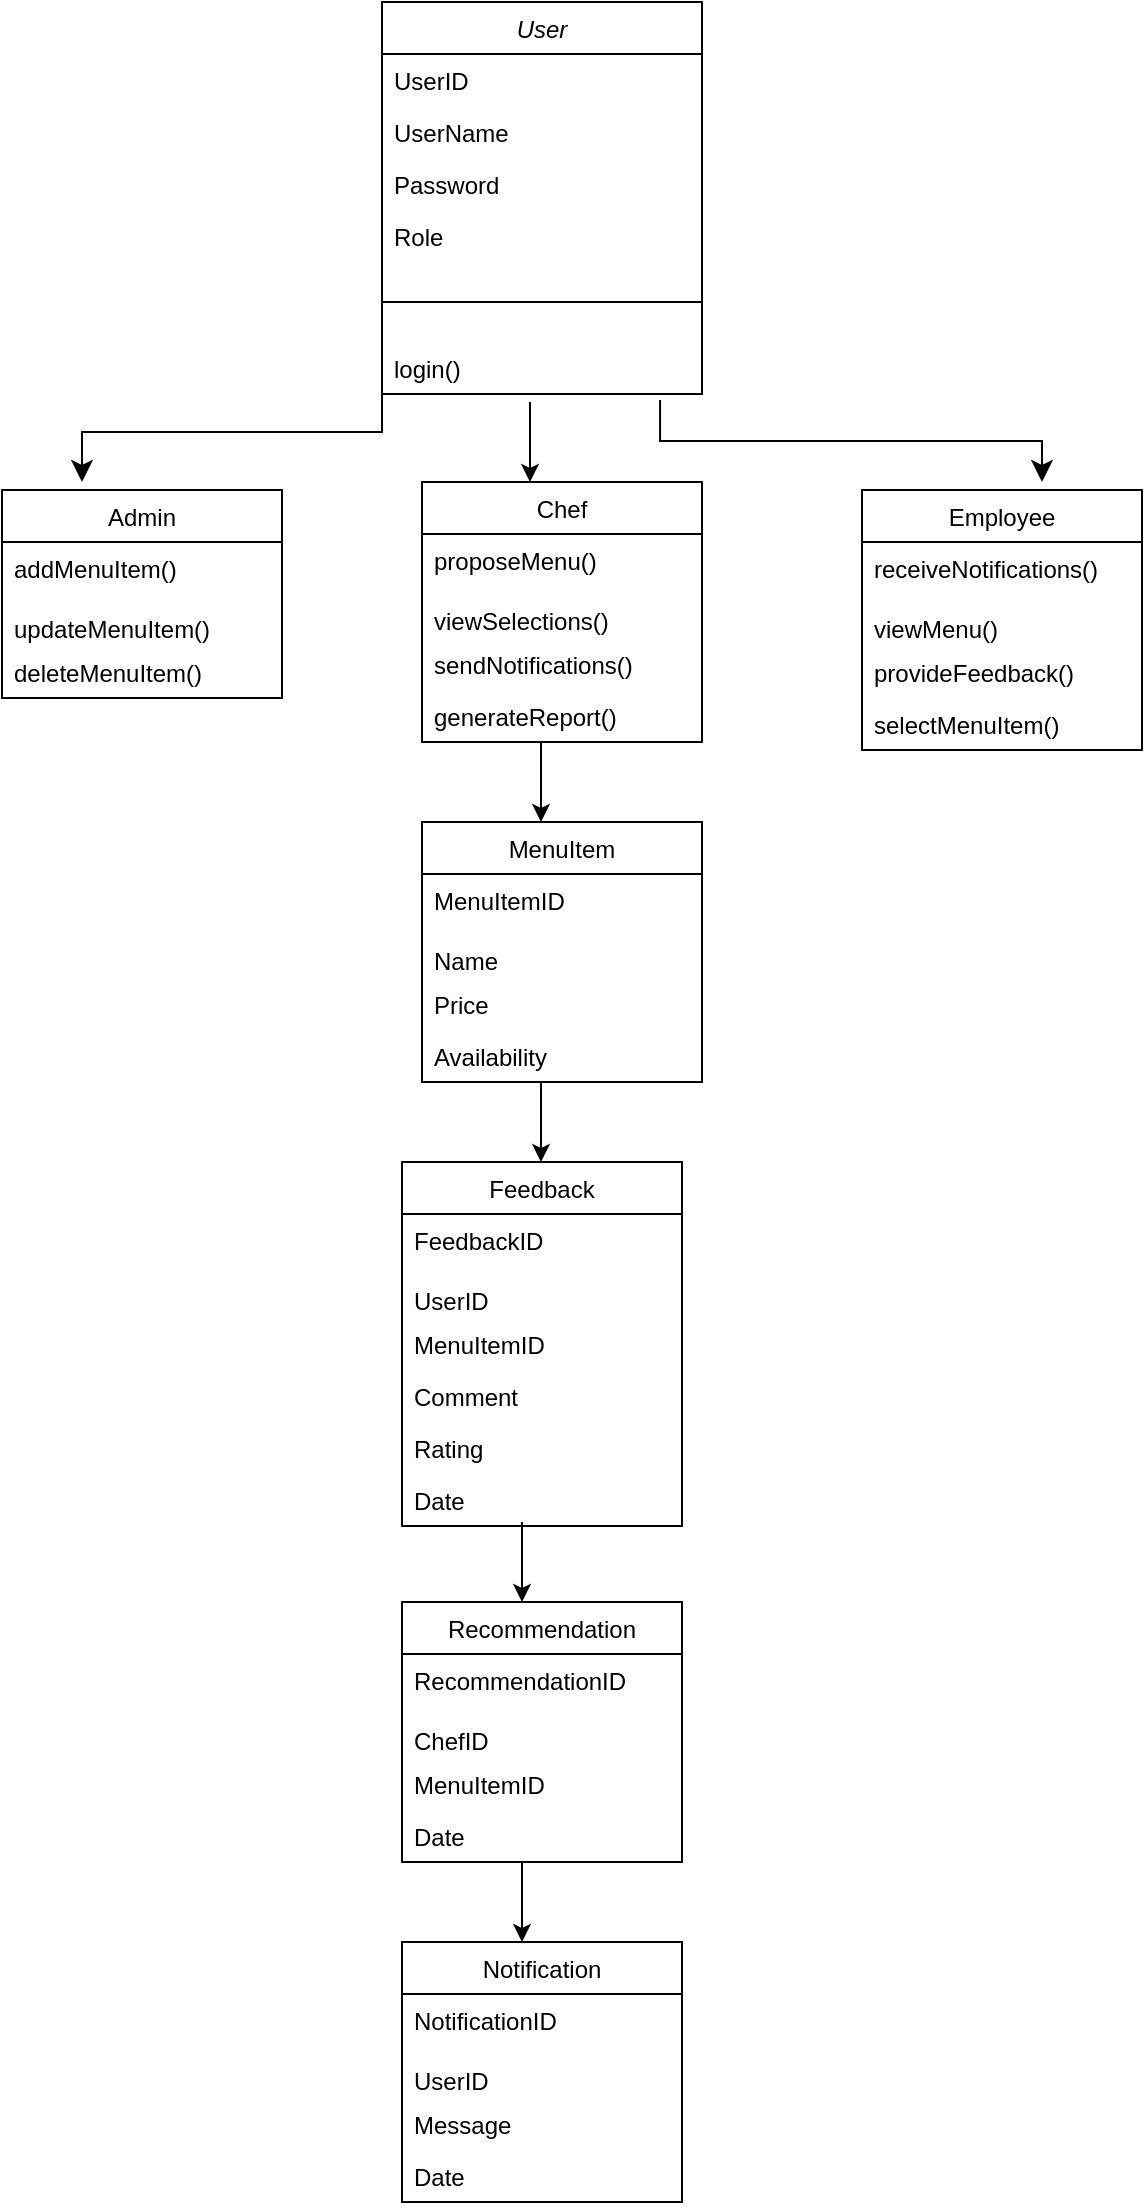 <mxfile version="24.4.10" type="device">
  <diagram id="C5RBs43oDa-KdzZeNtuy" name="Page-1">
    <mxGraphModel dx="1674" dy="738" grid="1" gridSize="10" guides="1" tooltips="1" connect="1" arrows="1" fold="1" page="1" pageScale="1" pageWidth="827" pageHeight="1169" math="0" shadow="0">
      <root>
        <mxCell id="WIyWlLk6GJQsqaUBKTNV-0" />
        <mxCell id="WIyWlLk6GJQsqaUBKTNV-1" parent="WIyWlLk6GJQsqaUBKTNV-0" />
        <mxCell id="zkfFHV4jXpPFQw0GAbJ--0" value="User" style="swimlane;fontStyle=2;align=center;verticalAlign=top;childLayout=stackLayout;horizontal=1;startSize=26;horizontalStack=0;resizeParent=1;resizeLast=0;collapsible=1;marginBottom=0;rounded=0;shadow=0;strokeWidth=1;" parent="WIyWlLk6GJQsqaUBKTNV-1" vertex="1">
          <mxGeometry x="220" y="120" width="160" height="196" as="geometry">
            <mxRectangle x="230" y="140" width="160" height="26" as="alternateBounds" />
          </mxGeometry>
        </mxCell>
        <mxCell id="zkfFHV4jXpPFQw0GAbJ--1" value="UserID   " style="text;align=left;verticalAlign=top;spacingLeft=4;spacingRight=4;overflow=hidden;rotatable=0;points=[[0,0.5],[1,0.5]];portConstraint=eastwest;" parent="zkfFHV4jXpPFQw0GAbJ--0" vertex="1">
          <mxGeometry y="26" width="160" height="26" as="geometry" />
        </mxCell>
        <mxCell id="zkfFHV4jXpPFQw0GAbJ--2" value="UserName " style="text;align=left;verticalAlign=top;spacingLeft=4;spacingRight=4;overflow=hidden;rotatable=0;points=[[0,0.5],[1,0.5]];portConstraint=eastwest;rounded=0;shadow=0;html=0;" parent="zkfFHV4jXpPFQw0GAbJ--0" vertex="1">
          <mxGeometry y="52" width="160" height="26" as="geometry" />
        </mxCell>
        <mxCell id="zkfFHV4jXpPFQw0GAbJ--3" value="Password " style="text;align=left;verticalAlign=top;spacingLeft=4;spacingRight=4;overflow=hidden;rotatable=0;points=[[0,0.5],[1,0.5]];portConstraint=eastwest;rounded=0;shadow=0;html=0;" parent="zkfFHV4jXpPFQw0GAbJ--0" vertex="1">
          <mxGeometry y="78" width="160" height="26" as="geometry" />
        </mxCell>
        <mxCell id="-7bR_Adfd9O4ZKHCyTKA-27" value="Role" style="text;align=left;verticalAlign=top;spacingLeft=4;spacingRight=4;overflow=hidden;rotatable=0;points=[[0,0.5],[1,0.5]];portConstraint=eastwest;rounded=0;shadow=0;html=0;" vertex="1" parent="zkfFHV4jXpPFQw0GAbJ--0">
          <mxGeometry y="104" width="160" height="26" as="geometry" />
        </mxCell>
        <mxCell id="zkfFHV4jXpPFQw0GAbJ--4" value="" style="line;html=1;strokeWidth=1;align=left;verticalAlign=middle;spacingTop=-1;spacingLeft=3;spacingRight=3;rotatable=0;labelPosition=right;points=[];portConstraint=eastwest;" parent="zkfFHV4jXpPFQw0GAbJ--0" vertex="1">
          <mxGeometry y="130" width="160" height="40" as="geometry" />
        </mxCell>
        <mxCell id="-7bR_Adfd9O4ZKHCyTKA-28" value="login()" style="text;align=left;verticalAlign=top;spacingLeft=4;spacingRight=4;overflow=hidden;rotatable=0;points=[[0,0.5],[1,0.5]];portConstraint=eastwest;rounded=0;shadow=0;html=0;" vertex="1" parent="zkfFHV4jXpPFQw0GAbJ--0">
          <mxGeometry y="170" width="160" height="26" as="geometry" />
        </mxCell>
        <mxCell id="-7bR_Adfd9O4ZKHCyTKA-3" value="" style="edgeStyle=elbowEdgeStyle;elbow=vertical;endArrow=classic;html=1;curved=0;rounded=0;endSize=8;startSize=8;" edge="1" parent="WIyWlLk6GJQsqaUBKTNV-1">
          <mxGeometry width="50" height="50" relative="1" as="geometry">
            <mxPoint x="220" y="310" as="sourcePoint" />
            <mxPoint x="70" y="360" as="targetPoint" />
          </mxGeometry>
        </mxCell>
        <mxCell id="-7bR_Adfd9O4ZKHCyTKA-4" value="" style="edgeStyle=elbowEdgeStyle;elbow=vertical;endArrow=classic;html=1;curved=0;rounded=0;endSize=8;startSize=8;exitX=0.869;exitY=1.115;exitDx=0;exitDy=0;exitPerimeter=0;" edge="1" parent="WIyWlLk6GJQsqaUBKTNV-1" source="-7bR_Adfd9O4ZKHCyTKA-28">
          <mxGeometry width="50" height="50" relative="1" as="geometry">
            <mxPoint x="360" y="260" as="sourcePoint" />
            <mxPoint x="550" y="360" as="targetPoint" />
          </mxGeometry>
        </mxCell>
        <mxCell id="-7bR_Adfd9O4ZKHCyTKA-5" value="" style="endArrow=classic;html=1;rounded=0;" edge="1" parent="WIyWlLk6GJQsqaUBKTNV-1">
          <mxGeometry width="50" height="50" relative="1" as="geometry">
            <mxPoint x="294" y="320" as="sourcePoint" />
            <mxPoint x="294" y="360" as="targetPoint" />
          </mxGeometry>
        </mxCell>
        <mxCell id="-7bR_Adfd9O4ZKHCyTKA-35" value="Employee" style="swimlane;fontStyle=0;childLayout=stackLayout;horizontal=1;startSize=26;fillColor=none;horizontalStack=0;resizeParent=1;resizeParentMax=0;resizeLast=0;collapsible=1;marginBottom=0;whiteSpace=wrap;html=1;rounded=0;shadow=0;strokeColor=default;strokeWidth=1;align=center;verticalAlign=top;fontFamily=Helvetica;fontSize=12;fontColor=default;" vertex="1" parent="WIyWlLk6GJQsqaUBKTNV-1">
          <mxGeometry x="460" y="364" width="140" height="130" as="geometry" />
        </mxCell>
        <mxCell id="-7bR_Adfd9O4ZKHCyTKA-47" value="receiveNotifications()" style="text;align=left;verticalAlign=top;spacingLeft=4;spacingRight=4;overflow=hidden;rotatable=0;points=[[0,0.5],[1,0.5]];portConstraint=eastwest;rounded=0;shadow=0;html=0;" vertex="1" parent="-7bR_Adfd9O4ZKHCyTKA-35">
          <mxGeometry y="26" width="140" height="30" as="geometry" />
        </mxCell>
        <mxCell id="-7bR_Adfd9O4ZKHCyTKA-46" value="viewMenu()" style="text;align=left;verticalAlign=top;spacingLeft=4;spacingRight=4;overflow=hidden;rotatable=0;points=[[0,0.5],[1,0.5]];portConstraint=eastwest;rounded=0;shadow=0;html=0;" vertex="1" parent="-7bR_Adfd9O4ZKHCyTKA-35">
          <mxGeometry y="56" width="140" height="22" as="geometry" />
        </mxCell>
        <mxCell id="-7bR_Adfd9O4ZKHCyTKA-45" value="provideFeedback()" style="text;align=left;verticalAlign=top;spacingLeft=4;spacingRight=4;overflow=hidden;rotatable=0;points=[[0,0.5],[1,0.5]];portConstraint=eastwest;rounded=0;shadow=0;html=0;" vertex="1" parent="-7bR_Adfd9O4ZKHCyTKA-35">
          <mxGeometry y="78" width="140" height="26" as="geometry" />
        </mxCell>
        <mxCell id="-7bR_Adfd9O4ZKHCyTKA-44" value="selectMenuItem()" style="text;align=left;verticalAlign=top;spacingLeft=4;spacingRight=4;overflow=hidden;rotatable=0;points=[[0,0.5],[1,0.5]];portConstraint=eastwest;" vertex="1" parent="-7bR_Adfd9O4ZKHCyTKA-35">
          <mxGeometry y="104" width="140" height="26" as="geometry" />
        </mxCell>
        <mxCell id="-7bR_Adfd9O4ZKHCyTKA-50" value="MenuItem" style="swimlane;fontStyle=0;childLayout=stackLayout;horizontal=1;startSize=26;fillColor=none;horizontalStack=0;resizeParent=1;resizeParentMax=0;resizeLast=0;collapsible=1;marginBottom=0;whiteSpace=wrap;html=1;rounded=0;shadow=0;strokeColor=default;strokeWidth=1;align=center;verticalAlign=top;fontFamily=Helvetica;fontSize=12;fontColor=default;" vertex="1" parent="WIyWlLk6GJQsqaUBKTNV-1">
          <mxGeometry x="240" y="530" width="140" height="130" as="geometry" />
        </mxCell>
        <mxCell id="-7bR_Adfd9O4ZKHCyTKA-51" value="MenuItemID" style="text;align=left;verticalAlign=top;spacingLeft=4;spacingRight=4;overflow=hidden;rotatable=0;points=[[0,0.5],[1,0.5]];portConstraint=eastwest;rounded=0;shadow=0;html=0;" vertex="1" parent="-7bR_Adfd9O4ZKHCyTKA-50">
          <mxGeometry y="26" width="140" height="30" as="geometry" />
        </mxCell>
        <mxCell id="-7bR_Adfd9O4ZKHCyTKA-52" value="Name" style="text;align=left;verticalAlign=top;spacingLeft=4;spacingRight=4;overflow=hidden;rotatable=0;points=[[0,0.5],[1,0.5]];portConstraint=eastwest;rounded=0;shadow=0;html=0;" vertex="1" parent="-7bR_Adfd9O4ZKHCyTKA-50">
          <mxGeometry y="56" width="140" height="22" as="geometry" />
        </mxCell>
        <mxCell id="-7bR_Adfd9O4ZKHCyTKA-53" value="Price" style="text;align=left;verticalAlign=top;spacingLeft=4;spacingRight=4;overflow=hidden;rotatable=0;points=[[0,0.5],[1,0.5]];portConstraint=eastwest;rounded=0;shadow=0;html=0;" vertex="1" parent="-7bR_Adfd9O4ZKHCyTKA-50">
          <mxGeometry y="78" width="140" height="26" as="geometry" />
        </mxCell>
        <mxCell id="-7bR_Adfd9O4ZKHCyTKA-54" value="Availability" style="text;align=left;verticalAlign=top;spacingLeft=4;spacingRight=4;overflow=hidden;rotatable=0;points=[[0,0.5],[1,0.5]];portConstraint=eastwest;" vertex="1" parent="-7bR_Adfd9O4ZKHCyTKA-50">
          <mxGeometry y="104" width="140" height="26" as="geometry" />
        </mxCell>
        <mxCell id="-7bR_Adfd9O4ZKHCyTKA-55" value="" style="endArrow=classic;html=1;rounded=0;" edge="1" parent="WIyWlLk6GJQsqaUBKTNV-1">
          <mxGeometry width="50" height="50" relative="1" as="geometry">
            <mxPoint x="299.5" y="490" as="sourcePoint" />
            <mxPoint x="299.5" y="530" as="targetPoint" />
          </mxGeometry>
        </mxCell>
        <mxCell id="-7bR_Adfd9O4ZKHCyTKA-57" value="Feedback" style="swimlane;fontStyle=0;childLayout=stackLayout;horizontal=1;startSize=26;fillColor=none;horizontalStack=0;resizeParent=1;resizeParentMax=0;resizeLast=0;collapsible=1;marginBottom=0;whiteSpace=wrap;html=1;rounded=0;shadow=0;strokeColor=default;strokeWidth=1;align=center;verticalAlign=top;fontFamily=Helvetica;fontSize=12;fontColor=default;" vertex="1" parent="WIyWlLk6GJQsqaUBKTNV-1">
          <mxGeometry x="230" y="700" width="140" height="182" as="geometry" />
        </mxCell>
        <mxCell id="-7bR_Adfd9O4ZKHCyTKA-58" value="FeedbackID" style="text;align=left;verticalAlign=top;spacingLeft=4;spacingRight=4;overflow=hidden;rotatable=0;points=[[0,0.5],[1,0.5]];portConstraint=eastwest;rounded=0;shadow=0;html=0;" vertex="1" parent="-7bR_Adfd9O4ZKHCyTKA-57">
          <mxGeometry y="26" width="140" height="30" as="geometry" />
        </mxCell>
        <mxCell id="-7bR_Adfd9O4ZKHCyTKA-59" value="UserID" style="text;align=left;verticalAlign=top;spacingLeft=4;spacingRight=4;overflow=hidden;rotatable=0;points=[[0,0.5],[1,0.5]];portConstraint=eastwest;rounded=0;shadow=0;html=0;" vertex="1" parent="-7bR_Adfd9O4ZKHCyTKA-57">
          <mxGeometry y="56" width="140" height="22" as="geometry" />
        </mxCell>
        <mxCell id="-7bR_Adfd9O4ZKHCyTKA-60" value="MenuItemID" style="text;align=left;verticalAlign=top;spacingLeft=4;spacingRight=4;overflow=hidden;rotatable=0;points=[[0,0.5],[1,0.5]];portConstraint=eastwest;rounded=0;shadow=0;html=0;" vertex="1" parent="-7bR_Adfd9O4ZKHCyTKA-57">
          <mxGeometry y="78" width="140" height="26" as="geometry" />
        </mxCell>
        <mxCell id="-7bR_Adfd9O4ZKHCyTKA-61" value="Comment" style="text;align=left;verticalAlign=top;spacingLeft=4;spacingRight=4;overflow=hidden;rotatable=0;points=[[0,0.5],[1,0.5]];portConstraint=eastwest;" vertex="1" parent="-7bR_Adfd9O4ZKHCyTKA-57">
          <mxGeometry y="104" width="140" height="26" as="geometry" />
        </mxCell>
        <mxCell id="-7bR_Adfd9O4ZKHCyTKA-65" value="Rating" style="text;align=left;verticalAlign=top;spacingLeft=4;spacingRight=4;overflow=hidden;rotatable=0;points=[[0,0.5],[1,0.5]];portConstraint=eastwest;" vertex="1" parent="-7bR_Adfd9O4ZKHCyTKA-57">
          <mxGeometry y="130" width="140" height="26" as="geometry" />
        </mxCell>
        <mxCell id="-7bR_Adfd9O4ZKHCyTKA-66" value="Date" style="text;align=left;verticalAlign=top;spacingLeft=4;spacingRight=4;overflow=hidden;rotatable=0;points=[[0,0.5],[1,0.5]];portConstraint=eastwest;" vertex="1" parent="-7bR_Adfd9O4ZKHCyTKA-57">
          <mxGeometry y="156" width="140" height="26" as="geometry" />
        </mxCell>
        <mxCell id="-7bR_Adfd9O4ZKHCyTKA-63" value="" style="endArrow=classic;html=1;rounded=0;" edge="1" parent="WIyWlLk6GJQsqaUBKTNV-1">
          <mxGeometry width="50" height="50" relative="1" as="geometry">
            <mxPoint x="299.5" y="660" as="sourcePoint" />
            <mxPoint x="299.5" y="700" as="targetPoint" />
          </mxGeometry>
        </mxCell>
        <mxCell id="-7bR_Adfd9O4ZKHCyTKA-68" value="Recommendation" style="swimlane;fontStyle=0;childLayout=stackLayout;horizontal=1;startSize=26;fillColor=none;horizontalStack=0;resizeParent=1;resizeParentMax=0;resizeLast=0;collapsible=1;marginBottom=0;whiteSpace=wrap;html=1;rounded=0;shadow=0;strokeColor=default;strokeWidth=1;align=center;verticalAlign=top;fontFamily=Helvetica;fontSize=12;fontColor=default;" vertex="1" parent="WIyWlLk6GJQsqaUBKTNV-1">
          <mxGeometry x="230" y="920" width="140" height="130" as="geometry" />
        </mxCell>
        <mxCell id="-7bR_Adfd9O4ZKHCyTKA-69" value="RecommendationID" style="text;align=left;verticalAlign=top;spacingLeft=4;spacingRight=4;overflow=hidden;rotatable=0;points=[[0,0.5],[1,0.5]];portConstraint=eastwest;rounded=0;shadow=0;html=0;" vertex="1" parent="-7bR_Adfd9O4ZKHCyTKA-68">
          <mxGeometry y="26" width="140" height="30" as="geometry" />
        </mxCell>
        <mxCell id="-7bR_Adfd9O4ZKHCyTKA-70" value="ChefID" style="text;align=left;verticalAlign=top;spacingLeft=4;spacingRight=4;overflow=hidden;rotatable=0;points=[[0,0.5],[1,0.5]];portConstraint=eastwest;rounded=0;shadow=0;html=0;" vertex="1" parent="-7bR_Adfd9O4ZKHCyTKA-68">
          <mxGeometry y="56" width="140" height="22" as="geometry" />
        </mxCell>
        <mxCell id="-7bR_Adfd9O4ZKHCyTKA-71" value="MenuItemID" style="text;align=left;verticalAlign=top;spacingLeft=4;spacingRight=4;overflow=hidden;rotatable=0;points=[[0,0.5],[1,0.5]];portConstraint=eastwest;rounded=0;shadow=0;html=0;" vertex="1" parent="-7bR_Adfd9O4ZKHCyTKA-68">
          <mxGeometry y="78" width="140" height="26" as="geometry" />
        </mxCell>
        <mxCell id="-7bR_Adfd9O4ZKHCyTKA-72" value="Date" style="text;align=left;verticalAlign=top;spacingLeft=4;spacingRight=4;overflow=hidden;rotatable=0;points=[[0,0.5],[1,0.5]];portConstraint=eastwest;" vertex="1" parent="-7bR_Adfd9O4ZKHCyTKA-68">
          <mxGeometry y="104" width="140" height="26" as="geometry" />
        </mxCell>
        <mxCell id="-7bR_Adfd9O4ZKHCyTKA-82" value="" style="endArrow=classic;html=1;rounded=0;" edge="1" parent="WIyWlLk6GJQsqaUBKTNV-1">
          <mxGeometry width="50" height="50" relative="1" as="geometry">
            <mxPoint x="290" y="880" as="sourcePoint" />
            <mxPoint x="290" y="920" as="targetPoint" />
          </mxGeometry>
        </mxCell>
        <mxCell id="-7bR_Adfd9O4ZKHCyTKA-83" value="" style="endArrow=classic;html=1;rounded=0;" edge="1" parent="WIyWlLk6GJQsqaUBKTNV-1">
          <mxGeometry width="50" height="50" relative="1" as="geometry">
            <mxPoint x="290" y="1050" as="sourcePoint" />
            <mxPoint x="290" y="1090" as="targetPoint" />
          </mxGeometry>
        </mxCell>
        <mxCell id="-7bR_Adfd9O4ZKHCyTKA-84" value="Notification" style="swimlane;fontStyle=0;childLayout=stackLayout;horizontal=1;startSize=26;fillColor=none;horizontalStack=0;resizeParent=1;resizeParentMax=0;resizeLast=0;collapsible=1;marginBottom=0;whiteSpace=wrap;html=1;rounded=0;shadow=0;strokeColor=default;strokeWidth=1;align=center;verticalAlign=top;fontFamily=Helvetica;fontSize=12;fontColor=default;" vertex="1" parent="WIyWlLk6GJQsqaUBKTNV-1">
          <mxGeometry x="230" y="1090" width="140" height="130" as="geometry" />
        </mxCell>
        <mxCell id="-7bR_Adfd9O4ZKHCyTKA-85" value="NotificationID" style="text;align=left;verticalAlign=top;spacingLeft=4;spacingRight=4;overflow=hidden;rotatable=0;points=[[0,0.5],[1,0.5]];portConstraint=eastwest;rounded=0;shadow=0;html=0;" vertex="1" parent="-7bR_Adfd9O4ZKHCyTKA-84">
          <mxGeometry y="26" width="140" height="30" as="geometry" />
        </mxCell>
        <mxCell id="-7bR_Adfd9O4ZKHCyTKA-86" value="UserID" style="text;align=left;verticalAlign=top;spacingLeft=4;spacingRight=4;overflow=hidden;rotatable=0;points=[[0,0.5],[1,0.5]];portConstraint=eastwest;rounded=0;shadow=0;html=0;" vertex="1" parent="-7bR_Adfd9O4ZKHCyTKA-84">
          <mxGeometry y="56" width="140" height="22" as="geometry" />
        </mxCell>
        <mxCell id="-7bR_Adfd9O4ZKHCyTKA-87" value="Message" style="text;align=left;verticalAlign=top;spacingLeft=4;spacingRight=4;overflow=hidden;rotatable=0;points=[[0,0.5],[1,0.5]];portConstraint=eastwest;rounded=0;shadow=0;html=0;" vertex="1" parent="-7bR_Adfd9O4ZKHCyTKA-84">
          <mxGeometry y="78" width="140" height="26" as="geometry" />
        </mxCell>
        <mxCell id="-7bR_Adfd9O4ZKHCyTKA-88" value="Date" style="text;align=left;verticalAlign=top;spacingLeft=4;spacingRight=4;overflow=hidden;rotatable=0;points=[[0,0.5],[1,0.5]];portConstraint=eastwest;" vertex="1" parent="-7bR_Adfd9O4ZKHCyTKA-84">
          <mxGeometry y="104" width="140" height="26" as="geometry" />
        </mxCell>
        <mxCell id="-7bR_Adfd9O4ZKHCyTKA-89" value="Admin" style="swimlane;fontStyle=0;childLayout=stackLayout;horizontal=1;startSize=26;fillColor=none;horizontalStack=0;resizeParent=1;resizeParentMax=0;resizeLast=0;collapsible=1;marginBottom=0;whiteSpace=wrap;html=1;rounded=0;shadow=0;strokeColor=default;strokeWidth=1;align=center;verticalAlign=top;fontFamily=Helvetica;fontSize=12;fontColor=default;" vertex="1" parent="WIyWlLk6GJQsqaUBKTNV-1">
          <mxGeometry x="30" y="364" width="140" height="104" as="geometry" />
        </mxCell>
        <mxCell id="-7bR_Adfd9O4ZKHCyTKA-90" value="addMenuItem()" style="text;align=left;verticalAlign=top;spacingLeft=4;spacingRight=4;overflow=hidden;rotatable=0;points=[[0,0.5],[1,0.5]];portConstraint=eastwest;rounded=0;shadow=0;html=0;" vertex="1" parent="-7bR_Adfd9O4ZKHCyTKA-89">
          <mxGeometry y="26" width="140" height="30" as="geometry" />
        </mxCell>
        <mxCell id="-7bR_Adfd9O4ZKHCyTKA-91" value="updateMenuItem()" style="text;align=left;verticalAlign=top;spacingLeft=4;spacingRight=4;overflow=hidden;rotatable=0;points=[[0,0.5],[1,0.5]];portConstraint=eastwest;rounded=0;shadow=0;html=0;" vertex="1" parent="-7bR_Adfd9O4ZKHCyTKA-89">
          <mxGeometry y="56" width="140" height="22" as="geometry" />
        </mxCell>
        <mxCell id="-7bR_Adfd9O4ZKHCyTKA-92" value="deleteMenuItem()" style="text;align=left;verticalAlign=top;spacingLeft=4;spacingRight=4;overflow=hidden;rotatable=0;points=[[0,0.5],[1,0.5]];portConstraint=eastwest;rounded=0;shadow=0;html=0;" vertex="1" parent="-7bR_Adfd9O4ZKHCyTKA-89">
          <mxGeometry y="78" width="140" height="26" as="geometry" />
        </mxCell>
        <mxCell id="-7bR_Adfd9O4ZKHCyTKA-98" value="Chef" style="swimlane;fontStyle=0;childLayout=stackLayout;horizontal=1;startSize=26;fillColor=none;horizontalStack=0;resizeParent=1;resizeParentMax=0;resizeLast=0;collapsible=1;marginBottom=0;whiteSpace=wrap;html=1;rounded=0;shadow=0;strokeColor=default;strokeWidth=1;align=center;verticalAlign=top;fontFamily=Helvetica;fontSize=12;fontColor=default;" vertex="1" parent="WIyWlLk6GJQsqaUBKTNV-1">
          <mxGeometry x="240" y="360" width="140" height="130" as="geometry" />
        </mxCell>
        <mxCell id="-7bR_Adfd9O4ZKHCyTKA-99" value="proposeMenu()" style="text;align=left;verticalAlign=top;spacingLeft=4;spacingRight=4;overflow=hidden;rotatable=0;points=[[0,0.5],[1,0.5]];portConstraint=eastwest;rounded=0;shadow=0;html=0;" vertex="1" parent="-7bR_Adfd9O4ZKHCyTKA-98">
          <mxGeometry y="26" width="140" height="30" as="geometry" />
        </mxCell>
        <mxCell id="-7bR_Adfd9O4ZKHCyTKA-100" value="viewSelections()" style="text;align=left;verticalAlign=top;spacingLeft=4;spacingRight=4;overflow=hidden;rotatable=0;points=[[0,0.5],[1,0.5]];portConstraint=eastwest;rounded=0;shadow=0;html=0;" vertex="1" parent="-7bR_Adfd9O4ZKHCyTKA-98">
          <mxGeometry y="56" width="140" height="22" as="geometry" />
        </mxCell>
        <mxCell id="-7bR_Adfd9O4ZKHCyTKA-101" value="sendNotifications()" style="text;align=left;verticalAlign=top;spacingLeft=4;spacingRight=4;overflow=hidden;rotatable=0;points=[[0,0.5],[1,0.5]];portConstraint=eastwest;rounded=0;shadow=0;html=0;" vertex="1" parent="-7bR_Adfd9O4ZKHCyTKA-98">
          <mxGeometry y="78" width="140" height="26" as="geometry" />
        </mxCell>
        <mxCell id="-7bR_Adfd9O4ZKHCyTKA-102" value="generateReport()" style="text;align=left;verticalAlign=top;spacingLeft=4;spacingRight=4;overflow=hidden;rotatable=0;points=[[0,0.5],[1,0.5]];portConstraint=eastwest;" vertex="1" parent="-7bR_Adfd9O4ZKHCyTKA-98">
          <mxGeometry y="104" width="140" height="26" as="geometry" />
        </mxCell>
      </root>
    </mxGraphModel>
  </diagram>
</mxfile>
